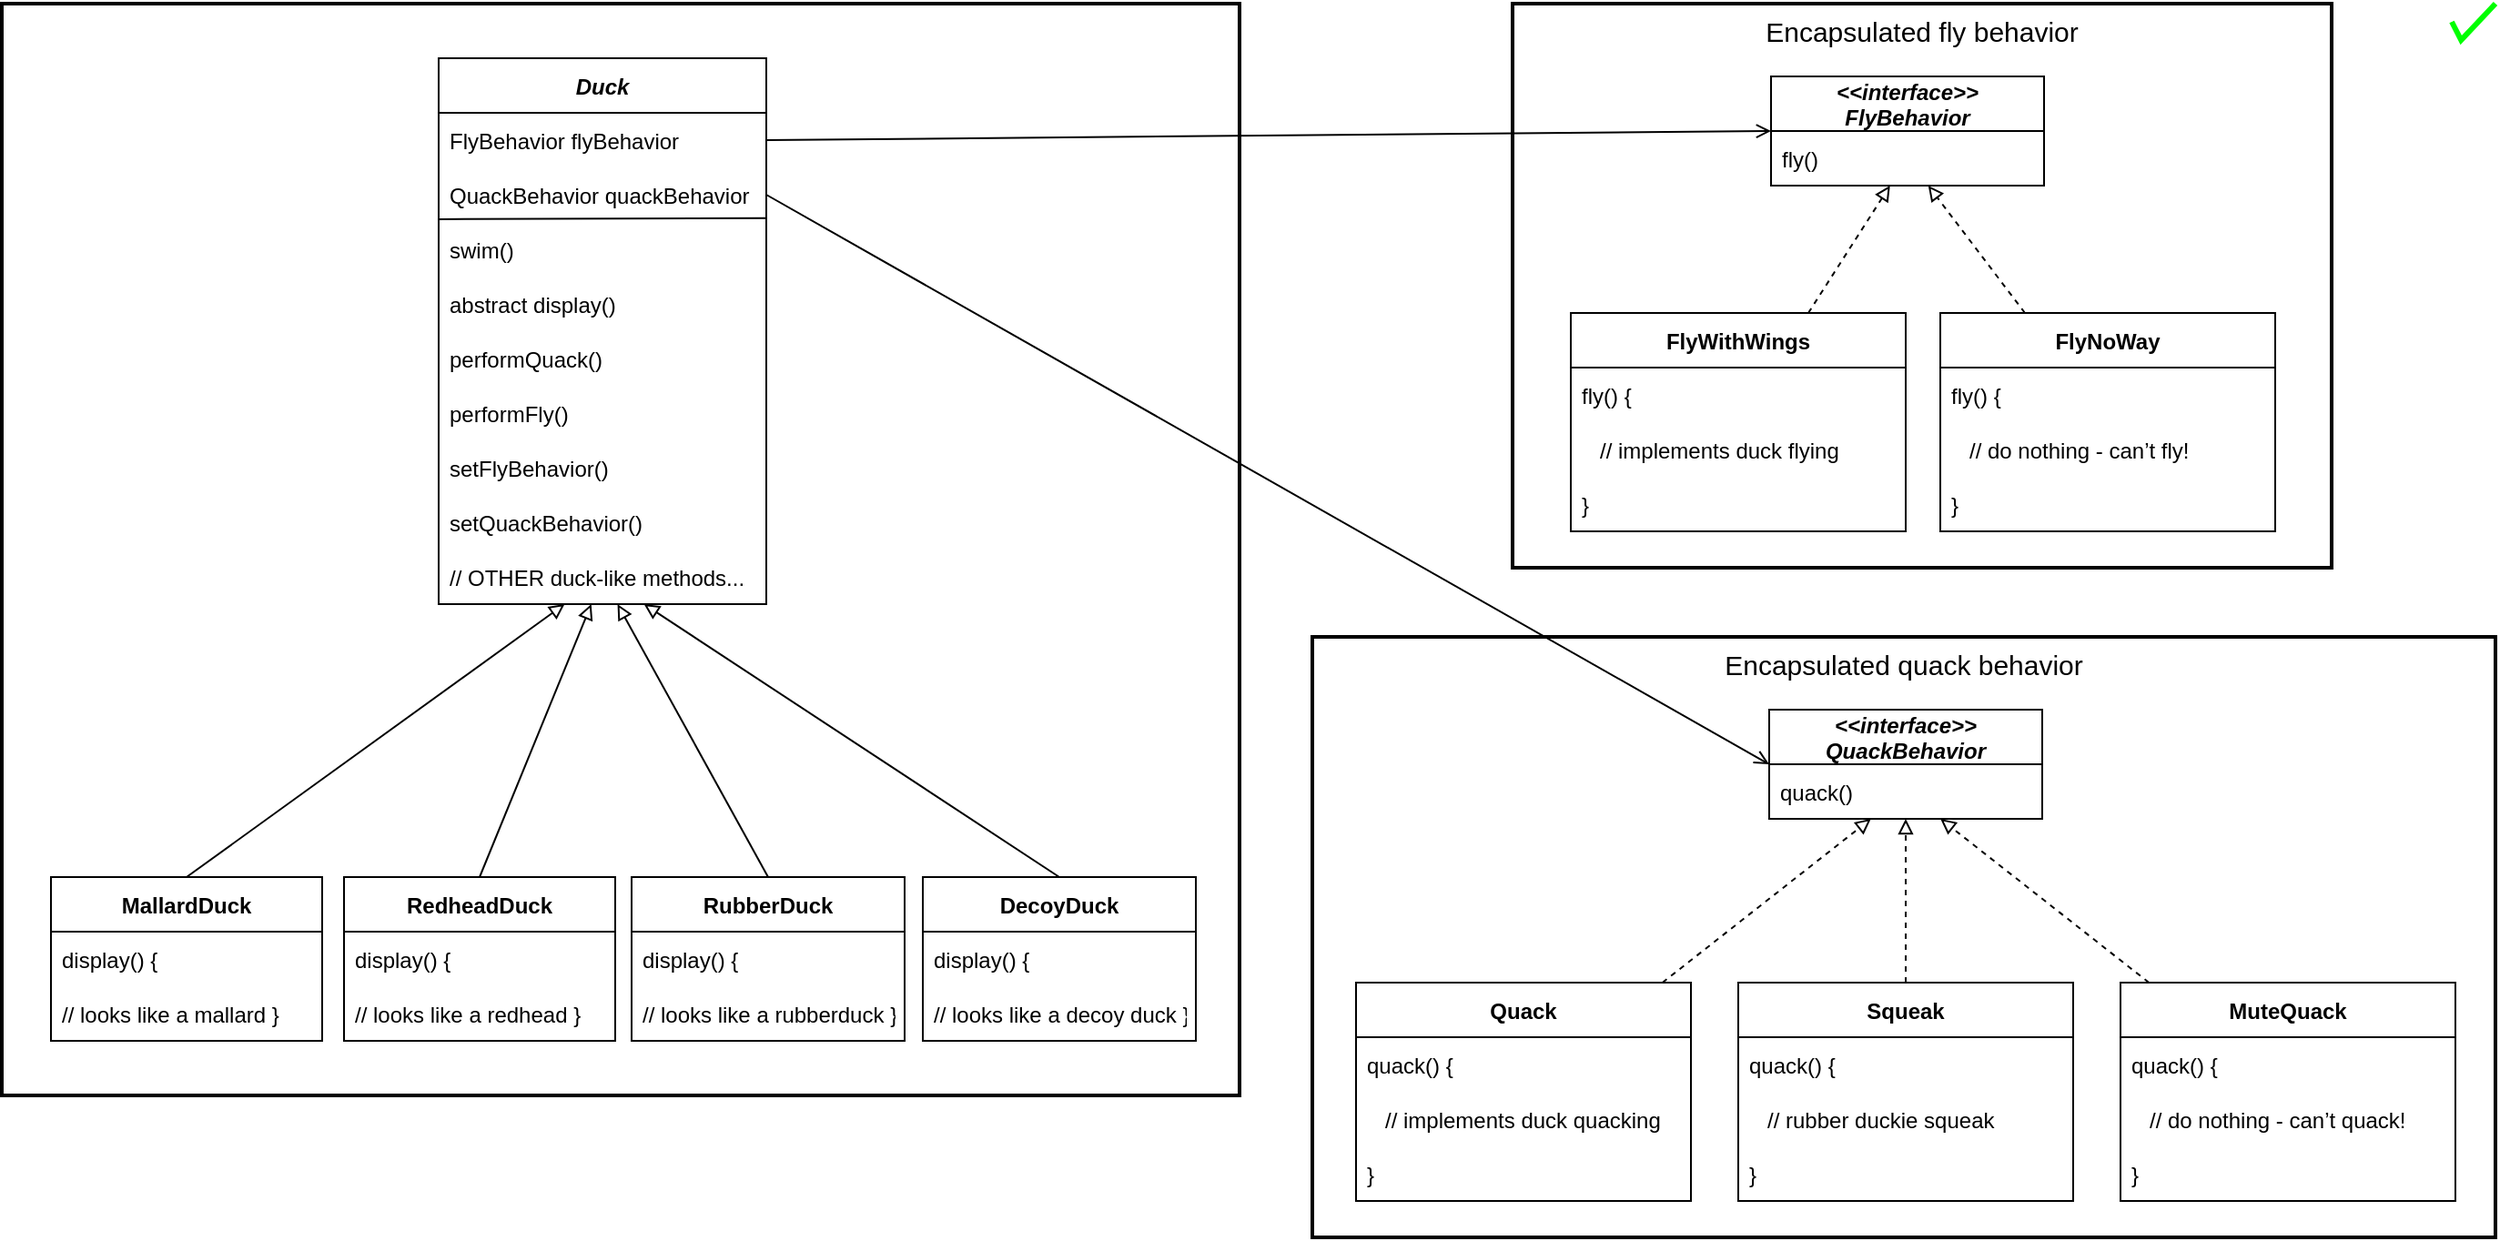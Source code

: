 <mxfile version="20.7.4" type="device"><diagram id="ahAyE9eUKxN_0jiChCt0" name="Sayfa -1"><mxGraphModel dx="1420" dy="853" grid="1" gridSize="10" guides="1" tooltips="1" connect="1" arrows="1" fold="1" page="1" pageScale="1" pageWidth="827" pageHeight="1169" math="0" shadow="0"><root><mxCell id="0"/><mxCell id="1" parent="0"/><mxCell id="p3yaVOeTavRDedQkL2en-45" value="&lt;font style=&quot;font-size: 15px;&quot;&gt;Encapsulated quack behavior&lt;/font&gt;" style="rounded=0;whiteSpace=wrap;html=1;shadow=0;glass=0;sketch=0;strokeColor=default;strokeWidth=2;fillColor=none;verticalAlign=top;" parent="1" vertex="1"><mxGeometry x="900" y="548" width="650" height="330" as="geometry"/></mxCell><mxCell id="p3yaVOeTavRDedQkL2en-46" value="&lt;font style=&quot;font-size: 15px;&quot;&gt;Encapsulated fly behavior&lt;/font&gt;" style="rounded=0;whiteSpace=wrap;html=1;shadow=0;glass=0;sketch=0;strokeColor=default;strokeWidth=2;fillColor=none;verticalAlign=top;" parent="1" vertex="1"><mxGeometry x="1010" y="200" width="450" height="310" as="geometry"/></mxCell><mxCell id="p3yaVOeTavRDedQkL2en-47" value="" style="rounded=0;whiteSpace=wrap;html=1;shadow=0;glass=0;sketch=0;strokeColor=default;strokeWidth=2;fillColor=none;verticalAlign=top;" parent="1" vertex="1"><mxGeometry x="180" y="200" width="680" height="600" as="geometry"/></mxCell><mxCell id="Ut0jkyPo9jxcRKWnvp_2-1" value="Duck" style="swimlane;fontStyle=3;childLayout=stackLayout;horizontal=1;startSize=30;horizontalStack=0;resizeParent=1;resizeParentMax=0;resizeLast=0;collapsible=1;marginBottom=0;rounded=0;swimlaneLine=1;glass=0;shadow=0;" parent="1" vertex="1"><mxGeometry x="420" y="230" width="180" height="300" as="geometry"/></mxCell><mxCell id="Ut0jkyPo9jxcRKWnvp_2-3" value="FlyBehavior flyBehavior" style="text;strokeColor=none;fillColor=none;align=left;verticalAlign=middle;spacingLeft=4;spacingRight=4;overflow=hidden;points=[[0,0.5],[1,0.5]];portConstraint=eastwest;rotatable=0;" parent="Ut0jkyPo9jxcRKWnvp_2-1" vertex="1"><mxGeometry y="30" width="180" height="30" as="geometry"/></mxCell><mxCell id="Ut0jkyPo9jxcRKWnvp_2-4" value="QuackBehavior quackBehavior" style="text;strokeColor=none;fillColor=none;align=left;verticalAlign=middle;spacingLeft=4;spacingRight=4;overflow=hidden;points=[[0,0.5],[1,0.5]];portConstraint=eastwest;rotatable=0;fontStyle=0;shadow=0;glass=0;rounded=0;" parent="Ut0jkyPo9jxcRKWnvp_2-1" vertex="1"><mxGeometry y="60" width="180" height="30" as="geometry"/></mxCell><mxCell id="Ut0jkyPo9jxcRKWnvp_2-5" value="swim()" style="text;strokeColor=none;fillColor=none;align=left;verticalAlign=middle;spacingLeft=4;spacingRight=4;overflow=hidden;points=[[0,0.5],[1,0.5]];portConstraint=eastwest;rotatable=0;" parent="Ut0jkyPo9jxcRKWnvp_2-1" vertex="1"><mxGeometry y="90" width="180" height="30" as="geometry"/></mxCell><mxCell id="p3yaVOeTavRDedQkL2en-2" value="abstract display()" style="text;strokeColor=none;fillColor=none;align=left;verticalAlign=middle;spacingLeft=4;spacingRight=4;overflow=hidden;points=[[0,0.5],[1,0.5]];portConstraint=eastwest;rotatable=0;" parent="Ut0jkyPo9jxcRKWnvp_2-1" vertex="1"><mxGeometry y="120" width="180" height="30" as="geometry"/></mxCell><mxCell id="p3yaVOeTavRDedQkL2en-3" value="performQuack()" style="text;strokeColor=none;fillColor=none;align=left;verticalAlign=middle;spacingLeft=4;spacingRight=4;overflow=hidden;points=[[0,0.5],[1,0.5]];portConstraint=eastwest;rotatable=0;fontStyle=0" parent="Ut0jkyPo9jxcRKWnvp_2-1" vertex="1"><mxGeometry y="150" width="180" height="30" as="geometry"/></mxCell><mxCell id="p3yaVOeTavRDedQkL2en-4" value="performFly()" style="text;strokeColor=none;fillColor=none;align=left;verticalAlign=middle;spacingLeft=4;spacingRight=4;overflow=hidden;points=[[0,0.5],[1,0.5]];portConstraint=eastwest;rotatable=0;fontStyle=0" parent="Ut0jkyPo9jxcRKWnvp_2-1" vertex="1"><mxGeometry y="180" width="180" height="30" as="geometry"/></mxCell><mxCell id="p3yaVOeTavRDedQkL2en-5" value="setFlyBehavior()" style="text;strokeColor=none;fillColor=none;align=left;verticalAlign=middle;spacingLeft=4;spacingRight=4;overflow=hidden;points=[[0,0.5],[1,0.5]];portConstraint=eastwest;rotatable=0;fontStyle=0" parent="Ut0jkyPo9jxcRKWnvp_2-1" vertex="1"><mxGeometry y="210" width="180" height="30" as="geometry"/></mxCell><mxCell id="p3yaVOeTavRDedQkL2en-6" value="setQuackBehavior()" style="text;strokeColor=none;fillColor=none;align=left;verticalAlign=middle;spacingLeft=4;spacingRight=4;overflow=hidden;points=[[0,0.5],[1,0.5]];portConstraint=eastwest;rotatable=0;fontStyle=0" parent="Ut0jkyPo9jxcRKWnvp_2-1" vertex="1"><mxGeometry y="240" width="180" height="30" as="geometry"/></mxCell><mxCell id="p3yaVOeTavRDedQkL2en-7" value="// OTHER duck-like methods..." style="text;strokeColor=none;fillColor=none;align=left;verticalAlign=middle;spacingLeft=4;spacingRight=4;overflow=hidden;points=[[0,0.5],[1,0.5]];portConstraint=eastwest;rotatable=0;fontStyle=0" parent="Ut0jkyPo9jxcRKWnvp_2-1" vertex="1"><mxGeometry y="270" width="180" height="30" as="geometry"/></mxCell><mxCell id="p3yaVOeTavRDedQkL2en-12" value="" style="endArrow=none;html=1;rounded=0;entryX=1.002;entryY=-0.071;entryDx=0;entryDy=0;entryPerimeter=0;exitX=-0.002;exitY=-0.052;exitDx=0;exitDy=0;exitPerimeter=0;" parent="Ut0jkyPo9jxcRKWnvp_2-1" source="Ut0jkyPo9jxcRKWnvp_2-5" target="Ut0jkyPo9jxcRKWnvp_2-5" edge="1"><mxGeometry width="50" height="50" relative="1" as="geometry"><mxPoint x="-71" y="156" as="sourcePoint"/><mxPoint x="-21" y="106" as="targetPoint"/></mxGeometry></mxCell><mxCell id="Ut0jkyPo9jxcRKWnvp_2-6" value="MallardDuck" style="swimlane;fontStyle=1;childLayout=stackLayout;horizontal=1;startSize=30;horizontalStack=0;resizeParent=1;resizeParentMax=0;resizeLast=0;collapsible=1;marginBottom=0;" parent="1" vertex="1"><mxGeometry x="207" y="680" width="149" height="90" as="geometry"/></mxCell><mxCell id="Ut0jkyPo9jxcRKWnvp_2-7" value="display() {" style="text;strokeColor=none;fillColor=none;align=left;verticalAlign=middle;spacingLeft=4;spacingRight=4;overflow=hidden;points=[[0,0.5],[1,0.5]];portConstraint=eastwest;rotatable=0;" parent="Ut0jkyPo9jxcRKWnvp_2-6" vertex="1"><mxGeometry y="30" width="149" height="30" as="geometry"/></mxCell><mxCell id="PNBSKTLZaQonCT8l5AjJ-1" value="// looks like a mallard }" style="text;strokeColor=none;fillColor=none;align=left;verticalAlign=middle;spacingLeft=4;spacingRight=4;overflow=hidden;points=[[0,0.5],[1,0.5]];portConstraint=eastwest;rotatable=0;" parent="Ut0jkyPo9jxcRKWnvp_2-6" vertex="1"><mxGeometry y="60" width="149" height="30" as="geometry"/></mxCell><mxCell id="Ut0jkyPo9jxcRKWnvp_2-10" value="RedheadDuck" style="swimlane;fontStyle=1;childLayout=stackLayout;horizontal=1;startSize=30;horizontalStack=0;resizeParent=1;resizeParentMax=0;resizeLast=0;collapsible=1;marginBottom=0;" parent="1" vertex="1"><mxGeometry x="368" y="680" width="149" height="90" as="geometry"/></mxCell><mxCell id="Ut0jkyPo9jxcRKWnvp_2-11" value="display() {" style="text;strokeColor=none;fillColor=none;align=left;verticalAlign=middle;spacingLeft=4;spacingRight=4;overflow=hidden;points=[[0,0.5],[1,0.5]];portConstraint=eastwest;rotatable=0;" parent="Ut0jkyPo9jxcRKWnvp_2-10" vertex="1"><mxGeometry y="30" width="149" height="30" as="geometry"/></mxCell><mxCell id="PNBSKTLZaQonCT8l5AjJ-2" value="// looks like a redhead }" style="text;strokeColor=none;fillColor=none;align=left;verticalAlign=middle;spacingLeft=4;spacingRight=4;overflow=hidden;points=[[0,0.5],[1,0.5]];portConstraint=eastwest;rotatable=0;" parent="Ut0jkyPo9jxcRKWnvp_2-10" vertex="1"><mxGeometry y="60" width="149" height="30" as="geometry"/></mxCell><mxCell id="Ut0jkyPo9jxcRKWnvp_2-16" value="" style="endArrow=block;html=1;rounded=0;exitX=0.5;exitY=0;exitDx=0;exitDy=0;endFill=0;" parent="1" source="Ut0jkyPo9jxcRKWnvp_2-6" target="p3yaVOeTavRDedQkL2en-7" edge="1"><mxGeometry width="50" height="50" relative="1" as="geometry"><mxPoint x="481" y="670" as="sourcePoint"/><mxPoint x="441" y="620" as="targetPoint"/></mxGeometry></mxCell><mxCell id="Ut0jkyPo9jxcRKWnvp_2-17" value="" style="endArrow=block;html=1;rounded=0;exitX=0.5;exitY=0;exitDx=0;exitDy=0;startArrow=none;startFill=0;strokeWidth=1;strokeColor=default;endFill=0;" parent="1" source="Ut0jkyPo9jxcRKWnvp_2-10" target="p3yaVOeTavRDedQkL2en-7" edge="1"><mxGeometry width="50" height="50" relative="1" as="geometry"><mxPoint x="471" y="850" as="sourcePoint"/><mxPoint x="500" y="560" as="targetPoint"/></mxGeometry></mxCell><mxCell id="fZ_BspLXWqTUvN2CQVIy-2" value="RubberDuck" style="swimlane;fontStyle=1;childLayout=stackLayout;horizontal=1;startSize=30;horizontalStack=0;resizeParent=1;resizeParentMax=0;resizeLast=0;collapsible=1;marginBottom=0;" parent="1" vertex="1"><mxGeometry x="526" y="680" width="150" height="90" as="geometry"/></mxCell><mxCell id="fZ_BspLXWqTUvN2CQVIy-7" value="display() {" style="text;strokeColor=none;fillColor=none;align=left;verticalAlign=middle;spacingLeft=4;spacingRight=4;overflow=hidden;points=[[0,0.5],[1,0.5]];portConstraint=eastwest;rotatable=0;" parent="fZ_BspLXWqTUvN2CQVIy-2" vertex="1"><mxGeometry y="30" width="150" height="30" as="geometry"/></mxCell><mxCell id="2CV6e-v8XNil0Wr0ahHt-1" value="// looks like a rubberduck }" style="text;strokeColor=none;fillColor=none;align=left;verticalAlign=middle;spacingLeft=4;spacingRight=4;overflow=hidden;points=[[0,0.5],[1,0.5]];portConstraint=eastwest;rotatable=0;" parent="fZ_BspLXWqTUvN2CQVIy-2" vertex="1"><mxGeometry y="60" width="150" height="30" as="geometry"/></mxCell><mxCell id="fZ_BspLXWqTUvN2CQVIy-6" value="" style="endArrow=block;html=1;rounded=0;exitX=0.5;exitY=0;exitDx=0;exitDy=0;endFill=0;" parent="1" source="fZ_BspLXWqTUvN2CQVIy-2" target="p3yaVOeTavRDedQkL2en-7" edge="1"><mxGeometry width="50" height="50" relative="1" as="geometry"><mxPoint x="361" y="690" as="sourcePoint"/><mxPoint x="426.625" y="620" as="targetPoint"/></mxGeometry></mxCell><mxCell id="2CV6e-v8XNil0Wr0ahHt-2" value="DecoyDuck" style="swimlane;fontStyle=1;childLayout=stackLayout;horizontal=1;startSize=30;horizontalStack=0;resizeParent=1;resizeParentMax=0;resizeLast=0;collapsible=1;marginBottom=0;" parent="1" vertex="1"><mxGeometry x="686" y="680" width="150" height="90" as="geometry"/></mxCell><mxCell id="2CV6e-v8XNil0Wr0ahHt-3" value="display() {" style="text;strokeColor=none;fillColor=none;align=left;verticalAlign=middle;spacingLeft=4;spacingRight=4;overflow=hidden;points=[[0,0.5],[1,0.5]];portConstraint=eastwest;rotatable=0;" parent="2CV6e-v8XNil0Wr0ahHt-2" vertex="1"><mxGeometry y="30" width="150" height="30" as="geometry"/></mxCell><mxCell id="2CV6e-v8XNil0Wr0ahHt-6" value="// looks like a decoy duck }" style="text;strokeColor=none;fillColor=none;align=left;verticalAlign=middle;spacingLeft=4;spacingRight=4;overflow=hidden;points=[[0,0.5],[1,0.5]];portConstraint=eastwest;rotatable=0;" parent="2CV6e-v8XNil0Wr0ahHt-2" vertex="1"><mxGeometry y="60" width="150" height="30" as="geometry"/></mxCell><mxCell id="2CV6e-v8XNil0Wr0ahHt-8" value="" style="endArrow=block;html=1;rounded=0;exitX=0.5;exitY=0;exitDx=0;exitDy=0;endFill=0;" parent="1" source="2CV6e-v8XNil0Wr0ahHt-2" target="p3yaVOeTavRDedQkL2en-7" edge="1"><mxGeometry width="50" height="50" relative="1" as="geometry"><mxPoint x="611" y="690" as="sourcePoint"/><mxPoint x="542.579" y="560" as="targetPoint"/></mxGeometry></mxCell><mxCell id="p3yaVOeTavRDedQkL2en-1" value="" style="html=1;verticalLabelPosition=bottom;labelBackgroundColor=#ffffff;verticalAlign=top;shadow=0;dashed=0;strokeWidth=3;shape=mxgraph.ios7.misc.check;strokeColor=#00FF00;" parent="1" vertex="1"><mxGeometry x="1526" y="200" width="24" height="20" as="geometry"/></mxCell><mxCell id="p3yaVOeTavRDedQkL2en-14" value="&lt;&lt;interface&gt;&gt;&#10;FlyBehavior" style="swimlane;fontStyle=3;childLayout=stackLayout;horizontal=1;startSize=30;horizontalStack=0;resizeParent=1;resizeParentMax=0;resizeLast=0;collapsible=1;marginBottom=0;" parent="1" vertex="1"><mxGeometry x="1152" y="240" width="150" height="60" as="geometry"/></mxCell><mxCell id="p3yaVOeTavRDedQkL2en-15" value="fly()" style="text;strokeColor=none;fillColor=none;align=left;verticalAlign=middle;spacingLeft=4;spacingRight=4;overflow=hidden;points=[[0,0.5],[1,0.5]];portConstraint=eastwest;rotatable=0;" parent="p3yaVOeTavRDedQkL2en-14" vertex="1"><mxGeometry y="30" width="150" height="30" as="geometry"/></mxCell><mxCell id="p3yaVOeTavRDedQkL2en-17" value="FlyNoWay" style="swimlane;fontStyle=1;childLayout=stackLayout;horizontal=1;startSize=30;horizontalStack=0;resizeParent=1;resizeParentMax=0;resizeLast=0;collapsible=1;marginBottom=0;" parent="1" vertex="1"><mxGeometry x="1245" y="370" width="184" height="120" as="geometry"/></mxCell><mxCell id="p3yaVOeTavRDedQkL2en-18" value="fly() {" style="text;strokeColor=none;fillColor=none;align=left;verticalAlign=middle;spacingLeft=4;spacingRight=4;overflow=hidden;points=[[0,0.5],[1,0.5]];portConstraint=eastwest;rotatable=0;" parent="p3yaVOeTavRDedQkL2en-17" vertex="1"><mxGeometry y="30" width="184" height="30" as="geometry"/></mxCell><mxCell id="p3yaVOeTavRDedQkL2en-19" value="   // do nothing - can’t fly!" style="text;strokeColor=none;fillColor=none;align=left;verticalAlign=middle;spacingLeft=4;spacingRight=4;overflow=hidden;points=[[0,0.5],[1,0.5]];portConstraint=eastwest;rotatable=0;" parent="p3yaVOeTavRDedQkL2en-17" vertex="1"><mxGeometry y="60" width="184" height="30" as="geometry"/></mxCell><mxCell id="p3yaVOeTavRDedQkL2en-20" value="}" style="text;strokeColor=none;fillColor=none;align=left;verticalAlign=middle;spacingLeft=4;spacingRight=4;overflow=hidden;points=[[0,0.5],[1,0.5]];portConstraint=eastwest;rotatable=0;" parent="p3yaVOeTavRDedQkL2en-17" vertex="1"><mxGeometry y="90" width="184" height="30" as="geometry"/></mxCell><mxCell id="p3yaVOeTavRDedQkL2en-21" value="FlyWithWings" style="swimlane;fontStyle=1;childLayout=stackLayout;horizontal=1;startSize=30;horizontalStack=0;resizeParent=1;resizeParentMax=0;resizeLast=0;collapsible=1;marginBottom=0;" parent="1" vertex="1"><mxGeometry x="1042" y="370" width="184" height="120" as="geometry"/></mxCell><mxCell id="p3yaVOeTavRDedQkL2en-22" value="fly() {" style="text;strokeColor=none;fillColor=none;align=left;verticalAlign=middle;spacingLeft=4;spacingRight=4;overflow=hidden;points=[[0,0.5],[1,0.5]];portConstraint=eastwest;rotatable=0;" parent="p3yaVOeTavRDedQkL2en-21" vertex="1"><mxGeometry y="30" width="184" height="30" as="geometry"/></mxCell><mxCell id="p3yaVOeTavRDedQkL2en-23" value="   // implements duck flying" style="text;strokeColor=none;fillColor=none;align=left;verticalAlign=middle;spacingLeft=4;spacingRight=4;overflow=hidden;points=[[0,0.5],[1,0.5]];portConstraint=eastwest;rotatable=0;" parent="p3yaVOeTavRDedQkL2en-21" vertex="1"><mxGeometry y="60" width="184" height="30" as="geometry"/></mxCell><mxCell id="p3yaVOeTavRDedQkL2en-24" value="}" style="text;strokeColor=none;fillColor=none;align=left;verticalAlign=middle;spacingLeft=4;spacingRight=4;overflow=hidden;points=[[0,0.5],[1,0.5]];portConstraint=eastwest;rotatable=0;" parent="p3yaVOeTavRDedQkL2en-21" vertex="1"><mxGeometry y="90" width="184" height="30" as="geometry"/></mxCell><mxCell id="p3yaVOeTavRDedQkL2en-25" value="&lt;&lt;interface&gt;&gt;&#10;QuackBehavior" style="swimlane;fontStyle=3;childLayout=stackLayout;horizontal=1;startSize=30;horizontalStack=0;resizeParent=1;resizeParentMax=0;resizeLast=0;collapsible=1;marginBottom=0;" parent="1" vertex="1"><mxGeometry x="1151" y="588" width="150" height="60" as="geometry"/></mxCell><mxCell id="p3yaVOeTavRDedQkL2en-26" value="quack()" style="text;strokeColor=none;fillColor=none;align=left;verticalAlign=middle;spacingLeft=4;spacingRight=4;overflow=hidden;points=[[0,0.5],[1,0.5]];portConstraint=eastwest;rotatable=0;" parent="p3yaVOeTavRDedQkL2en-25" vertex="1"><mxGeometry y="30" width="150" height="30" as="geometry"/></mxCell><mxCell id="p3yaVOeTavRDedQkL2en-27" value="Squeak" style="swimlane;fontStyle=1;childLayout=stackLayout;horizontal=1;startSize=30;horizontalStack=0;resizeParent=1;resizeParentMax=0;resizeLast=0;collapsible=1;marginBottom=0;" parent="1" vertex="1"><mxGeometry x="1134" y="738" width="184" height="120" as="geometry"/></mxCell><mxCell id="p3yaVOeTavRDedQkL2en-28" value="quack() {" style="text;strokeColor=none;fillColor=none;align=left;verticalAlign=middle;spacingLeft=4;spacingRight=4;overflow=hidden;points=[[0,0.5],[1,0.5]];portConstraint=eastwest;rotatable=0;" parent="p3yaVOeTavRDedQkL2en-27" vertex="1"><mxGeometry y="30" width="184" height="30" as="geometry"/></mxCell><mxCell id="p3yaVOeTavRDedQkL2en-29" value="   // rubber duckie squeak" style="text;strokeColor=none;fillColor=none;align=left;verticalAlign=middle;spacingLeft=4;spacingRight=4;overflow=hidden;points=[[0,0.5],[1,0.5]];portConstraint=eastwest;rotatable=0;" parent="p3yaVOeTavRDedQkL2en-27" vertex="1"><mxGeometry y="60" width="184" height="30" as="geometry"/></mxCell><mxCell id="p3yaVOeTavRDedQkL2en-30" value="}" style="text;strokeColor=none;fillColor=none;align=left;verticalAlign=middle;spacingLeft=4;spacingRight=4;overflow=hidden;points=[[0,0.5],[1,0.5]];portConstraint=eastwest;rotatable=0;" parent="p3yaVOeTavRDedQkL2en-27" vertex="1"><mxGeometry y="90" width="184" height="30" as="geometry"/></mxCell><mxCell id="p3yaVOeTavRDedQkL2en-31" value="Quack" style="swimlane;fontStyle=1;childLayout=stackLayout;horizontal=1;startSize=30;horizontalStack=0;resizeParent=1;resizeParentMax=0;resizeLast=0;collapsible=1;marginBottom=0;" parent="1" vertex="1"><mxGeometry x="924" y="738" width="184" height="120" as="geometry"/></mxCell><mxCell id="p3yaVOeTavRDedQkL2en-32" value="quack() {" style="text;strokeColor=none;fillColor=none;align=left;verticalAlign=middle;spacingLeft=4;spacingRight=4;overflow=hidden;points=[[0,0.5],[1,0.5]];portConstraint=eastwest;rotatable=0;" parent="p3yaVOeTavRDedQkL2en-31" vertex="1"><mxGeometry y="30" width="184" height="30" as="geometry"/></mxCell><mxCell id="p3yaVOeTavRDedQkL2en-33" value="   // implements duck quacking" style="text;strokeColor=none;fillColor=none;align=left;verticalAlign=middle;spacingLeft=4;spacingRight=4;overflow=hidden;points=[[0,0.5],[1,0.5]];portConstraint=eastwest;rotatable=0;" parent="p3yaVOeTavRDedQkL2en-31" vertex="1"><mxGeometry y="60" width="184" height="30" as="geometry"/></mxCell><mxCell id="p3yaVOeTavRDedQkL2en-34" value="}" style="text;strokeColor=none;fillColor=none;align=left;verticalAlign=middle;spacingLeft=4;spacingRight=4;overflow=hidden;points=[[0,0.5],[1,0.5]];portConstraint=eastwest;rotatable=0;" parent="p3yaVOeTavRDedQkL2en-31" vertex="1"><mxGeometry y="90" width="184" height="30" as="geometry"/></mxCell><mxCell id="p3yaVOeTavRDedQkL2en-35" value="MuteQuack" style="swimlane;fontStyle=1;childLayout=stackLayout;horizontal=1;startSize=30;horizontalStack=0;resizeParent=1;resizeParentMax=0;resizeLast=0;collapsible=1;marginBottom=0;" parent="1" vertex="1"><mxGeometry x="1344" y="738" width="184" height="120" as="geometry"/></mxCell><mxCell id="p3yaVOeTavRDedQkL2en-36" value="quack() {" style="text;strokeColor=none;fillColor=none;align=left;verticalAlign=middle;spacingLeft=4;spacingRight=4;overflow=hidden;points=[[0,0.5],[1,0.5]];portConstraint=eastwest;rotatable=0;" parent="p3yaVOeTavRDedQkL2en-35" vertex="1"><mxGeometry y="30" width="184" height="30" as="geometry"/></mxCell><mxCell id="p3yaVOeTavRDedQkL2en-37" value="   // do nothing - can’t quack!" style="text;strokeColor=none;fillColor=none;align=left;verticalAlign=middle;spacingLeft=4;spacingRight=4;overflow=hidden;points=[[0,0.5],[1,0.5]];portConstraint=eastwest;rotatable=0;" parent="p3yaVOeTavRDedQkL2en-35" vertex="1"><mxGeometry y="60" width="184" height="30" as="geometry"/></mxCell><mxCell id="p3yaVOeTavRDedQkL2en-38" value="}" style="text;strokeColor=none;fillColor=none;align=left;verticalAlign=middle;spacingLeft=4;spacingRight=4;overflow=hidden;points=[[0,0.5],[1,0.5]];portConstraint=eastwest;rotatable=0;" parent="p3yaVOeTavRDedQkL2en-35" vertex="1"><mxGeometry y="90" width="184" height="30" as="geometry"/></mxCell><mxCell id="p3yaVOeTavRDedQkL2en-39" value="" style="endArrow=block;html=1;rounded=0;endFill=0;dashed=1;" parent="1" source="p3yaVOeTavRDedQkL2en-21" target="p3yaVOeTavRDedQkL2en-15" edge="1"><mxGeometry width="50" height="50" relative="1" as="geometry"><mxPoint x="1075" y="360" as="sourcePoint"/><mxPoint x="1125" y="310" as="targetPoint"/></mxGeometry></mxCell><mxCell id="p3yaVOeTavRDedQkL2en-40" value="" style="endArrow=block;html=1;rounded=0;endFill=0;dashed=1;" parent="1" source="p3yaVOeTavRDedQkL2en-17" target="p3yaVOeTavRDedQkL2en-15" edge="1"><mxGeometry width="50" height="50" relative="1" as="geometry"><mxPoint x="1182.483" y="380" as="sourcePoint"/><mxPoint x="1227.379" y="310" as="targetPoint"/></mxGeometry></mxCell><mxCell id="p3yaVOeTavRDedQkL2en-41" value="" style="endArrow=block;html=1;rounded=0;endFill=0;dashed=1;" parent="1" source="p3yaVOeTavRDedQkL2en-31" target="p3yaVOeTavRDedQkL2en-26" edge="1"><mxGeometry width="50" height="50" relative="1" as="geometry"><mxPoint x="1151.483" y="398" as="sourcePoint"/><mxPoint x="1196.379" y="328" as="targetPoint"/></mxGeometry></mxCell><mxCell id="p3yaVOeTavRDedQkL2en-42" value="" style="endArrow=block;html=1;rounded=0;endFill=0;dashed=1;" parent="1" source="p3yaVOeTavRDedQkL2en-27" target="p3yaVOeTavRDedQkL2en-26" edge="1"><mxGeometry width="50" height="50" relative="1" as="geometry"><mxPoint x="1091.455" y="748" as="sourcePoint"/><mxPoint x="1189.636" y="658" as="targetPoint"/></mxGeometry></mxCell><mxCell id="p3yaVOeTavRDedQkL2en-43" value="" style="endArrow=block;html=1;rounded=0;endFill=0;dashed=1;" parent="1" source="p3yaVOeTavRDedQkL2en-35" target="p3yaVOeTavRDedQkL2en-26" edge="1"><mxGeometry width="50" height="50" relative="1" as="geometry"><mxPoint x="1101.455" y="758" as="sourcePoint"/><mxPoint x="1199.636" y="668" as="targetPoint"/></mxGeometry></mxCell><mxCell id="p3yaVOeTavRDedQkL2en-48" value="" style="endArrow=open;html=1;rounded=0;endFill=0;exitX=1;exitY=0.5;exitDx=0;exitDy=0;entryX=0;entryY=0.5;entryDx=0;entryDy=0;" parent="1" source="Ut0jkyPo9jxcRKWnvp_2-3" target="p3yaVOeTavRDedQkL2en-14" edge="1"><mxGeometry width="50" height="50" relative="1" as="geometry"><mxPoint x="690" y="270" as="sourcePoint"/><mxPoint x="970" y="260" as="targetPoint"/></mxGeometry></mxCell><mxCell id="p3yaVOeTavRDedQkL2en-49" value="" style="endArrow=open;html=1;rounded=0;endFill=0;exitX=1;exitY=0.5;exitDx=0;exitDy=0;entryX=0;entryY=0.5;entryDx=0;entryDy=0;" parent="1" source="Ut0jkyPo9jxcRKWnvp_2-4" target="p3yaVOeTavRDedQkL2en-25" edge="1"><mxGeometry width="50" height="50" relative="1" as="geometry"><mxPoint x="610" y="376.192" as="sourcePoint"/><mxPoint x="1162" y="291.506" as="targetPoint"/></mxGeometry></mxCell></root></mxGraphModel></diagram></mxfile>